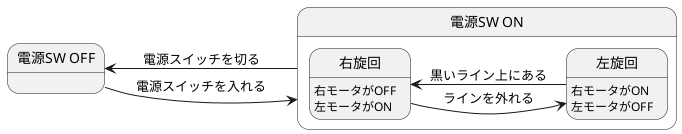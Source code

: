 @startuml ライントレーサーのステートマシン図
left to right direction
state "電源SW OFF" as off
state "電源SW ON" as on{
    state 右旋回{
        右旋回 : 右モータがOFF
        右旋回 : 左モータがON
    }

    state 左旋回{
        左旋回 : 右モータがON
        左旋回 : 左モータがOFF
    }

    右旋回 --> 左旋回 : ラインを外れる
    右旋回 <-- 左旋回 : 黒いライン上にある
    }

    off --> on : 電源スイッチを入れる
    off <-- on : 電源スイッチを切る
@enduml